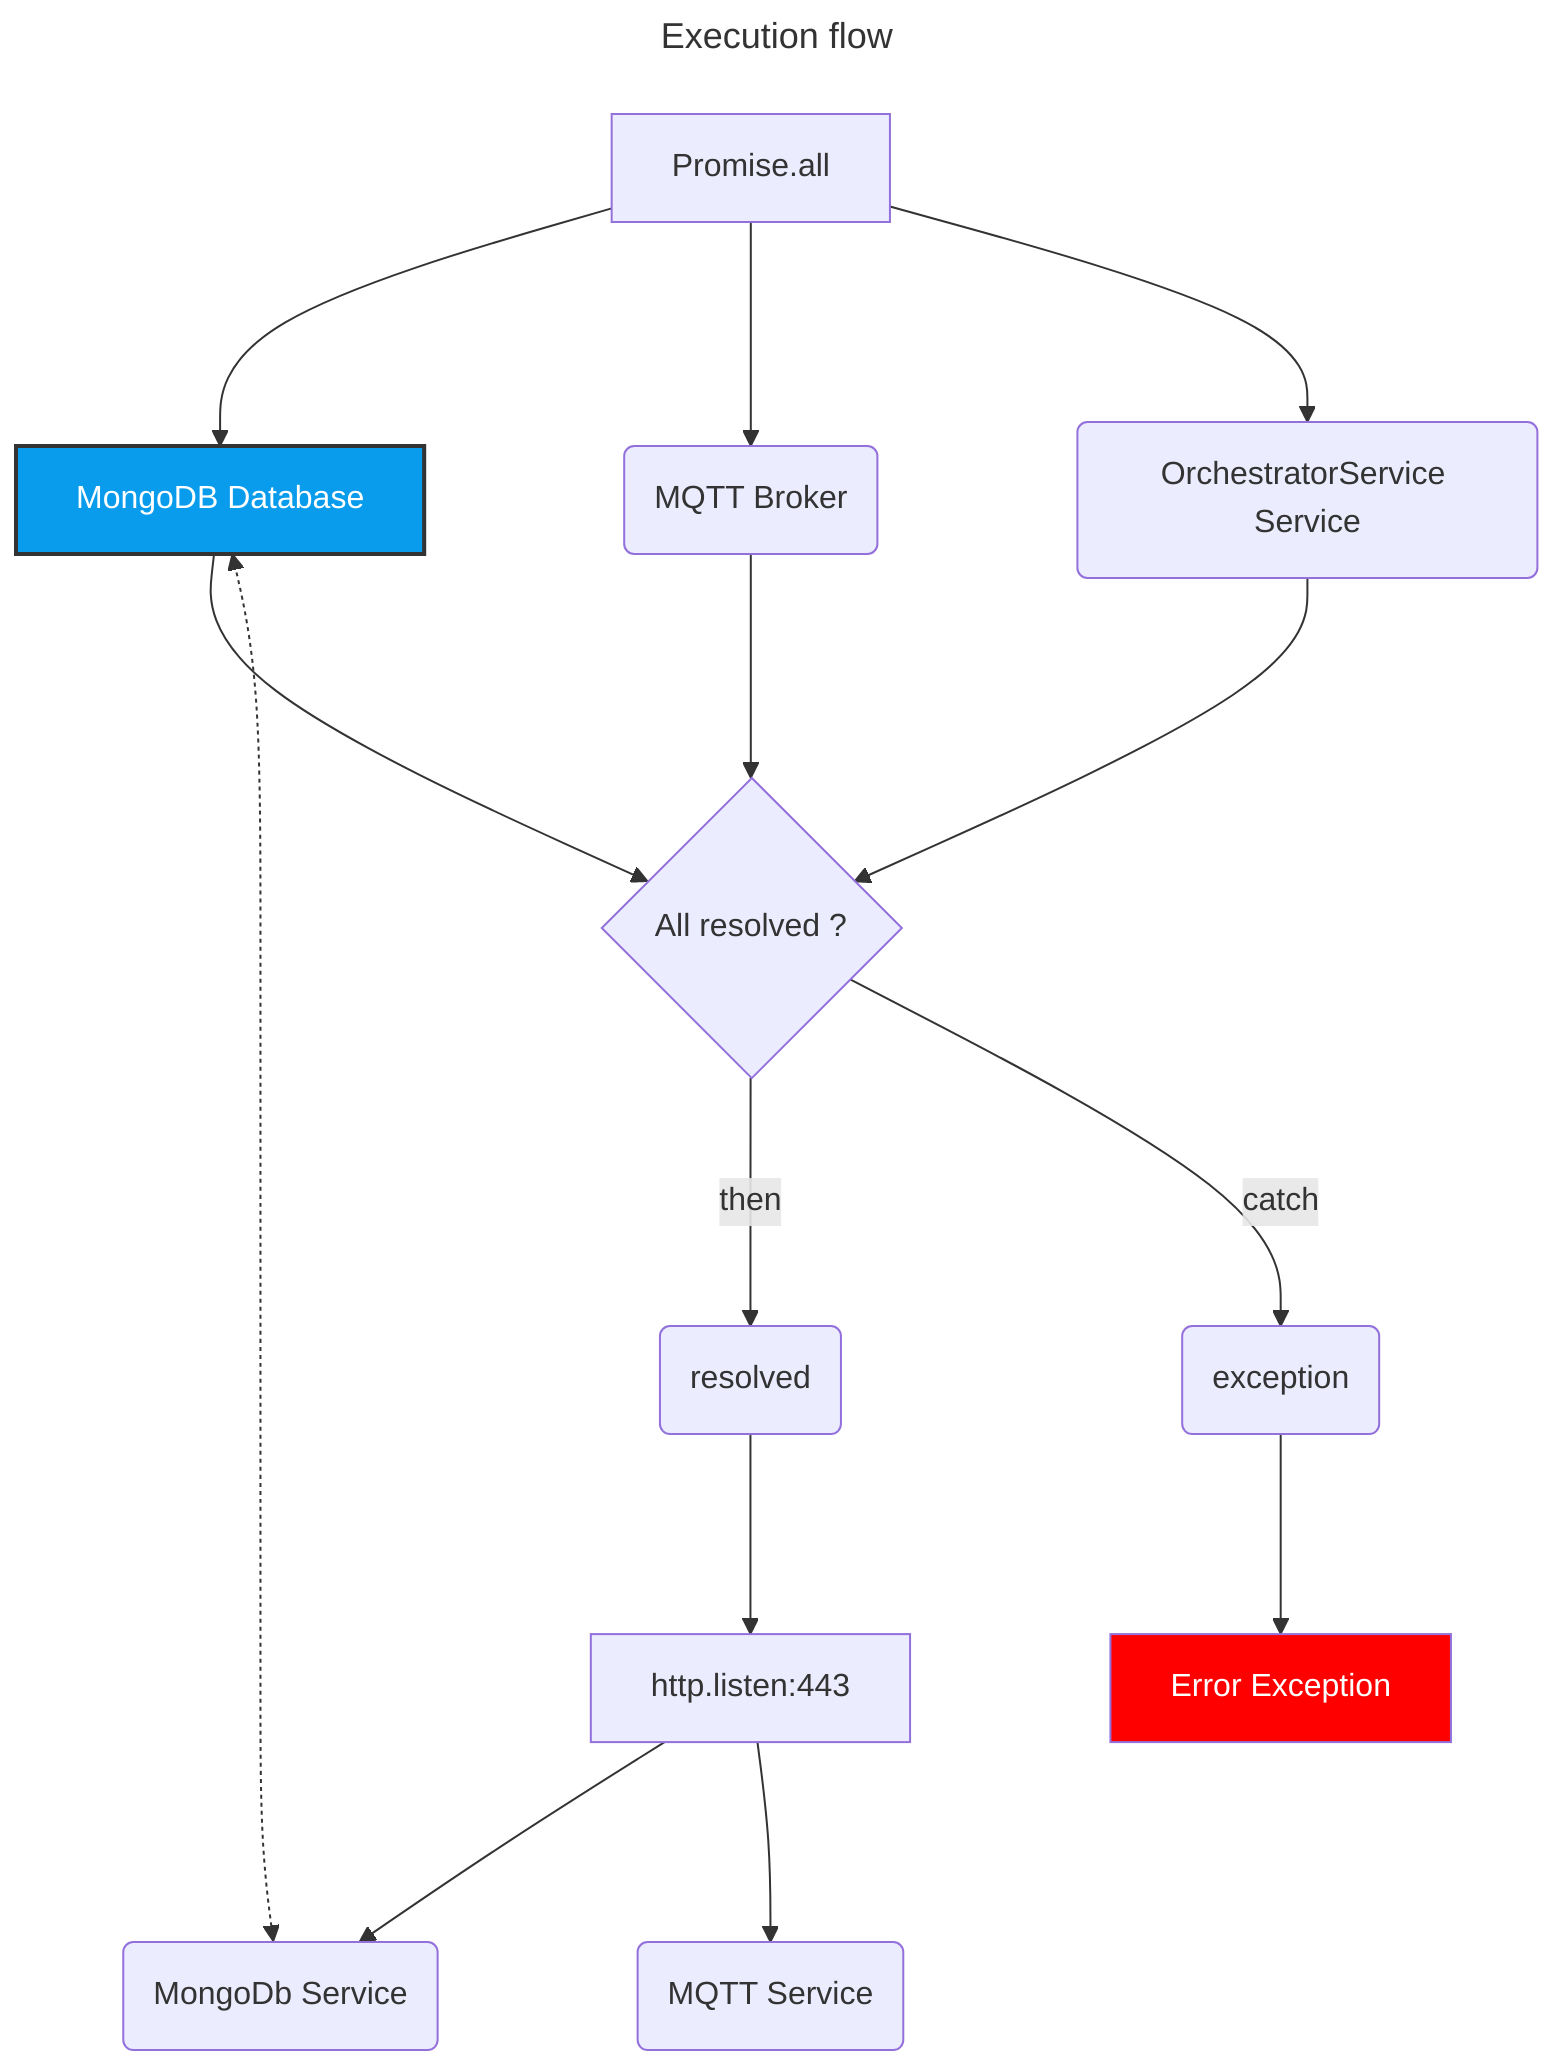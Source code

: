 ---
title: Execution flow
---
%%{init: {'flowchart': {'useMaxWidth': false, 'rankSpacing': 100, 'nodeSpacing': 100}}}%%
%% TD:top down
flowchart TD
    style systemException fill:red,color:white
    style MongoDbContainer fill:#099cec,stroke:#333,stroke-width:2px,color:white

    Start[Promise.all] --> MongoDbContainer["MongoDB Database"];
    Start --> MqttBroker(MQTT Broker);
    Start --> OrchestratorService(OrchestratorService Service);

    MongoDbContainer --> Promises{All resolved ?};
    OrchestratorService --> Promises;
    MqttBroker --> Promises;

    Promises -->|then|Converge(resolved)
    Promises -->|catch|Throw(exception)
    Throw --> systemException[Error Exception]

    Converge --> Proxy[http.listen:443]
    Proxy --> MongoDbService(MongoDb Service)
    Proxy --> MqttService(MQTT Service)

    MongoDbService <-.-> MongoDbContainer